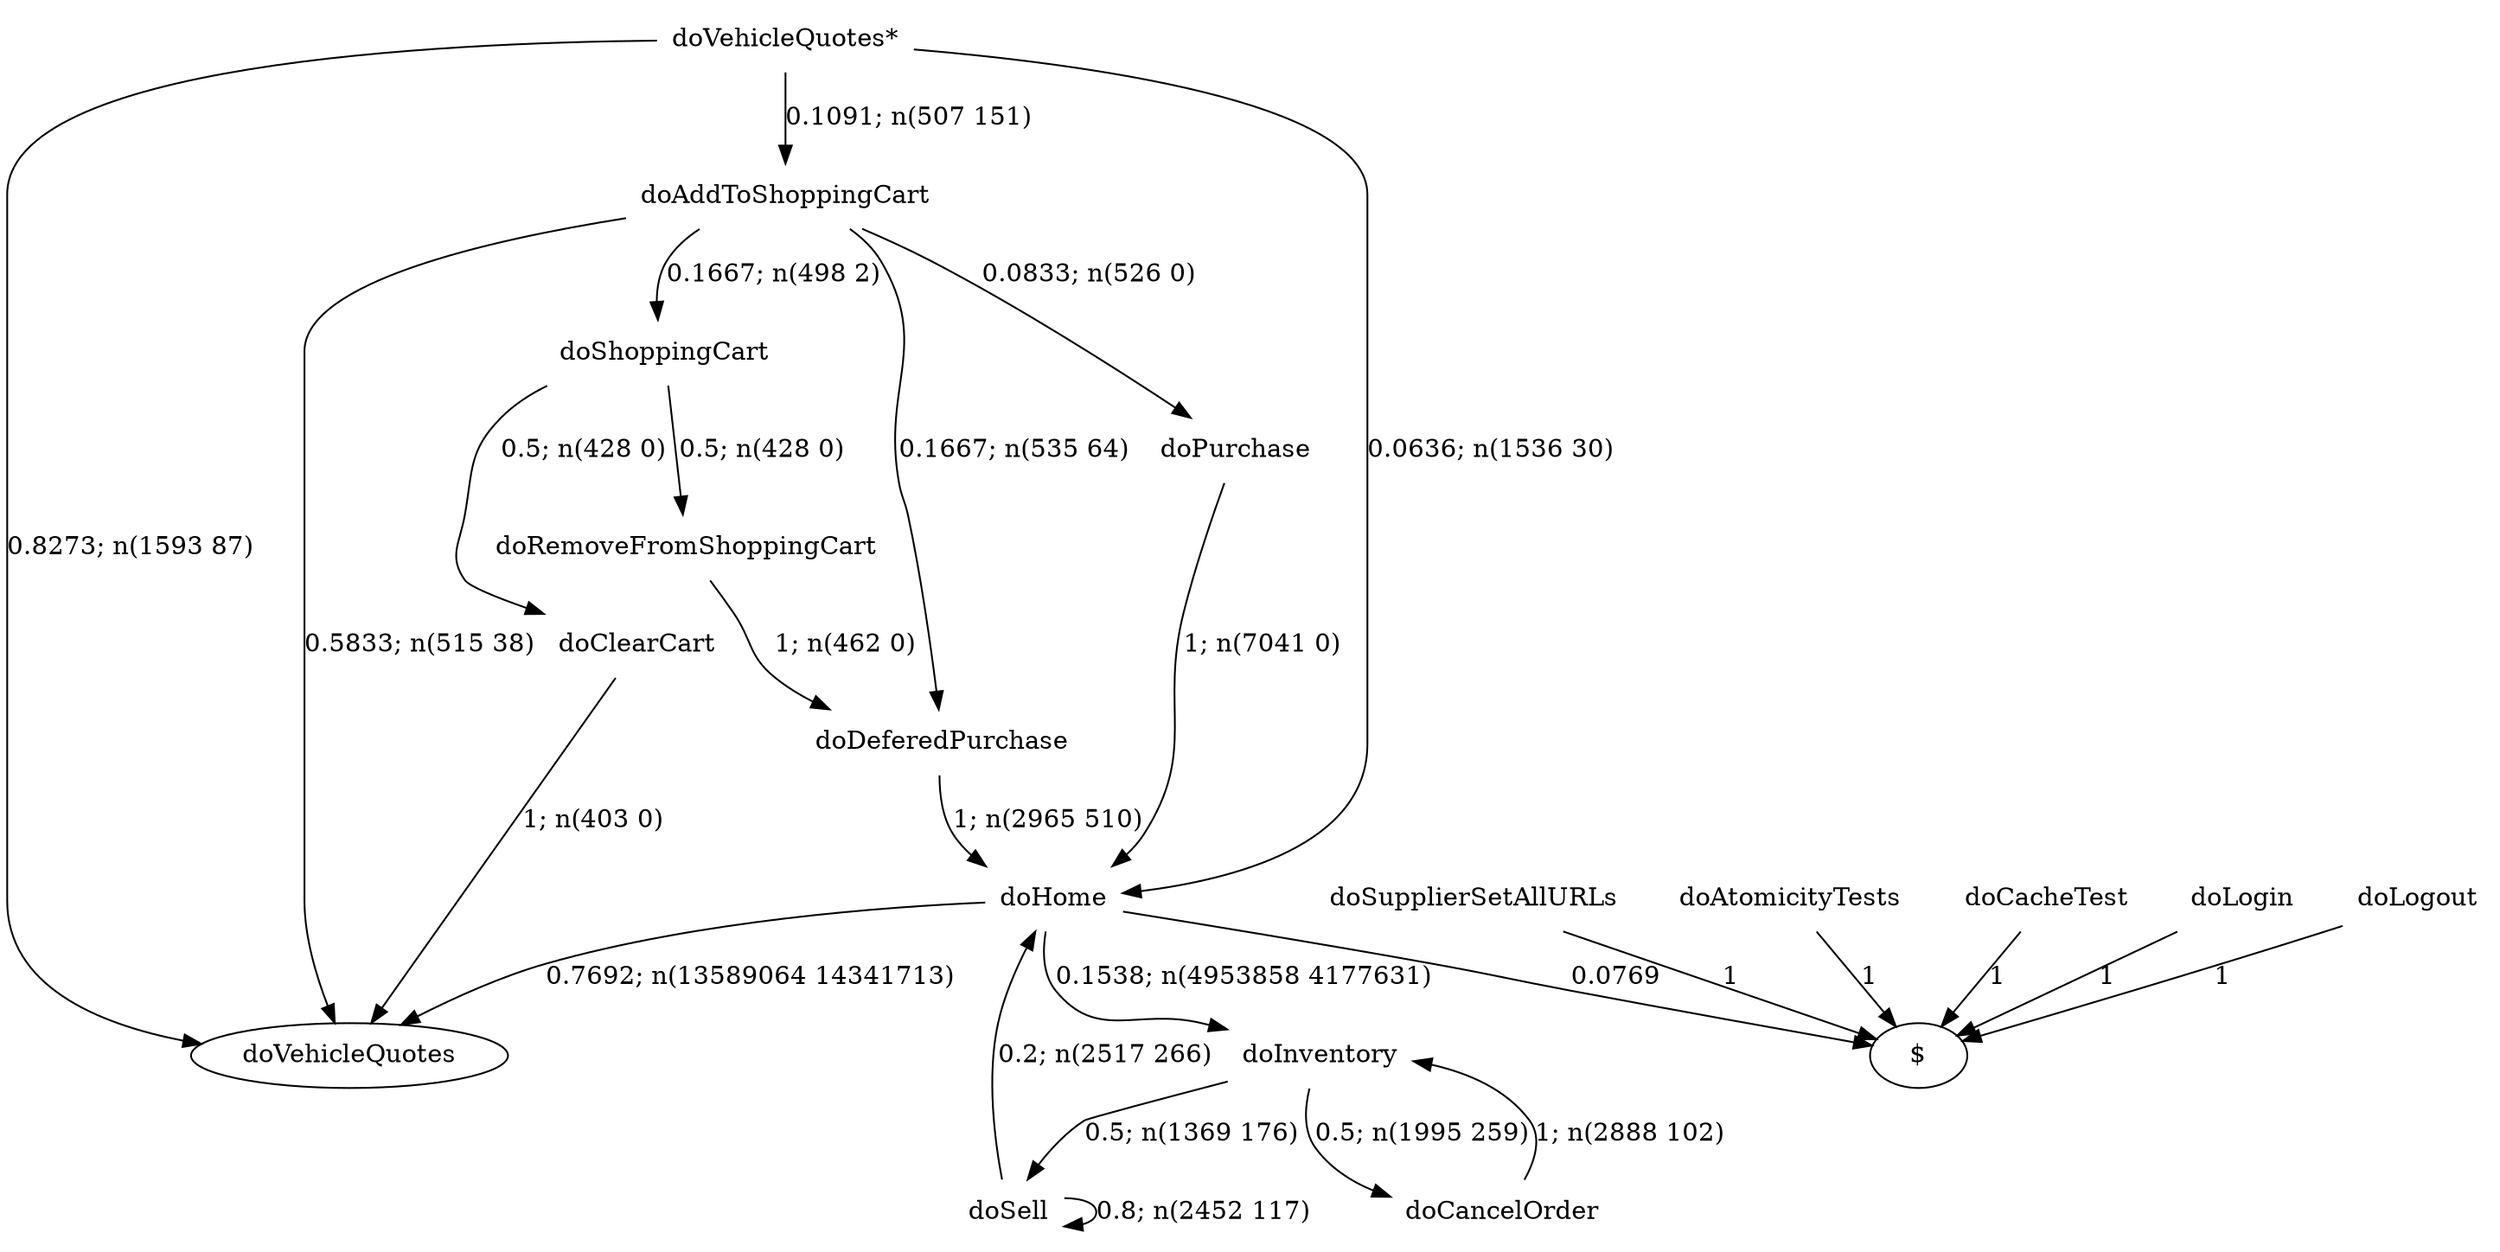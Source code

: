 digraph G {"doVehicleQuotes*" [label="doVehicleQuotes*",shape=none];"doSupplierSetAllURLs" [label="doSupplierSetAllURLs",shape=none];"doAtomicityTests" [label="doAtomicityTests",shape=none];"doCacheTest" [label="doCacheTest",shape=none];"doLogin" [label="doLogin",shape=none];"doAddToShoppingCart" [label="doAddToShoppingCart",shape=none];"doDeferedPurchase" [label="doDeferedPurchase",shape=none];"doHome" [label="doHome",shape=none];"doShoppingCart" [label="doShoppingCart",shape=none];"doClearCart" [label="doClearCart",shape=none];"doPurchase" [label="doPurchase",shape=none];"doInventory" [label="doInventory",shape=none];"doSell" [label="doSell",shape=none];"doLogout" [label="doLogout",shape=none];"doCancelOrder" [label="doCancelOrder",shape=none];"doRemoveFromShoppingCart" [label="doRemoveFromShoppingCart",shape=none];"doVehicleQuotes*"->"doVehicleQuotes" [style=solid,label="0.8273; n(1593 87)"];"doVehicleQuotes*"->"doAddToShoppingCart" [style=solid,label="0.1091; n(507 151)"];"doVehicleQuotes*"->"doHome" [style=solid,label="0.0636; n(1536 30)"];"doSupplierSetAllURLs"->"$" [style=solid,label="1"];"doAtomicityTests"->"$" [style=solid,label="1"];"doCacheTest"->"$" [style=solid,label="1"];"doLogin"->"$" [style=solid,label="1"];"doAddToShoppingCart"->"doVehicleQuotes" [style=solid,label="0.5833; n(515 38)"];"doAddToShoppingCart"->"doDeferedPurchase" [style=solid,label="0.1667; n(535 64)"];"doAddToShoppingCart"->"doShoppingCart" [style=solid,label="0.1667; n(498 2)"];"doAddToShoppingCart"->"doPurchase" [style=solid,label="0.0833; n(526 0)"];"doDeferedPurchase"->"doHome" [style=solid,label="1; n(2965 510)"];"doHome"->"doVehicleQuotes" [style=solid,label="0.7692; n(13589064 14341713)"];"doHome"->"doInventory" [style=solid,label="0.1538; n(4953858 4177631)"];"doHome"->"$" [style=solid,label="0.0769"];"doShoppingCart"->"doClearCart" [style=solid,label="0.5; n(428 0)"];"doShoppingCart"->"doRemoveFromShoppingCart" [style=solid,label="0.5; n(428 0)"];"doClearCart"->"doVehicleQuotes" [style=solid,label="1; n(403 0)"];"doPurchase"->"doHome" [style=solid,label="1; n(7041 0)"];"doInventory"->"doSell" [style=solid,label="0.5; n(1369 176)"];"doInventory"->"doCancelOrder" [style=solid,label="0.5; n(1995 259)"];"doSell"->"doHome" [style=solid,label="0.2; n(2517 266)"];"doSell"->"doSell" [style=solid,label="0.8; n(2452 117)"];"doLogout"->"$" [style=solid,label="1"];"doCancelOrder"->"doInventory" [style=solid,label="1; n(2888 102)"];"doRemoveFromShoppingCart"->"doDeferedPurchase" [style=solid,label="1; n(462 0)"];}